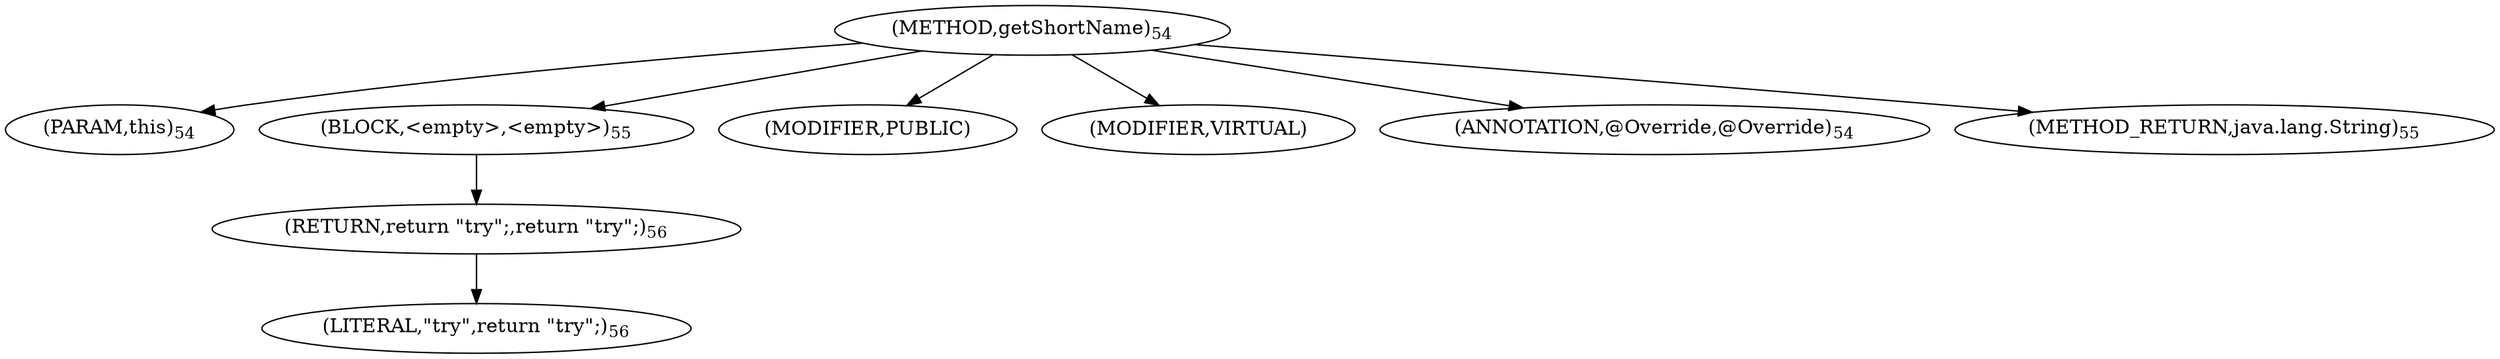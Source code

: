 digraph "getShortName" {  
"74" [label = <(METHOD,getShortName)<SUB>54</SUB>> ]
"75" [label = <(PARAM,this)<SUB>54</SUB>> ]
"76" [label = <(BLOCK,&lt;empty&gt;,&lt;empty&gt;)<SUB>55</SUB>> ]
"77" [label = <(RETURN,return &quot;try&quot;;,return &quot;try&quot;;)<SUB>56</SUB>> ]
"78" [label = <(LITERAL,&quot;try&quot;,return &quot;try&quot;;)<SUB>56</SUB>> ]
"79" [label = <(MODIFIER,PUBLIC)> ]
"80" [label = <(MODIFIER,VIRTUAL)> ]
"81" [label = <(ANNOTATION,@Override,@Override)<SUB>54</SUB>> ]
"82" [label = <(METHOD_RETURN,java.lang.String)<SUB>55</SUB>> ]
  "74" -> "75" 
  "74" -> "76" 
  "74" -> "79" 
  "74" -> "80" 
  "74" -> "81" 
  "74" -> "82" 
  "76" -> "77" 
  "77" -> "78" 
}
